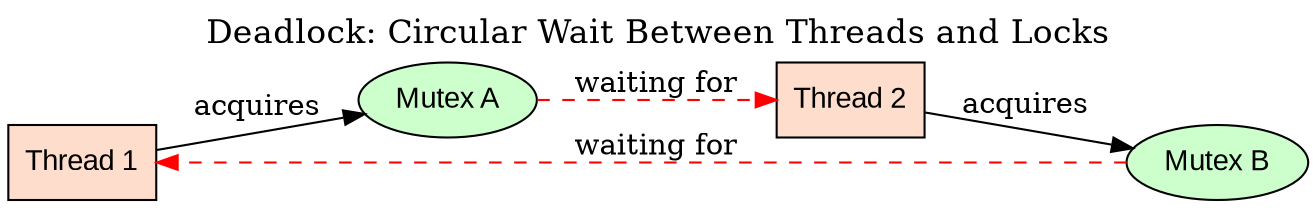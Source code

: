 digraph Deadlock {
    rankdir=LR;
    node [shape=box style=filled fillcolor="#FFDDCC" fontname="Arial"];

    Thread1 [label="Thread 1"];
    Thread2 [label="Thread 2"];
    LockA [label="Mutex A", shape=ellipse, fillcolor="#CCFFCC"];
    LockB [label="Mutex B", shape=ellipse, fillcolor="#CCFFCC"];

    Thread1 -> LockA [label="acquires"];
    Thread2 -> LockB [label="acquires"];

    LockB -> Thread1 [label="waiting for", style=dashed, color=red];
    LockA -> Thread2 [label="waiting for", style=dashed, color=red];

    label = "Deadlock: Circular Wait Between Threads and Locks";
    labelloc = top;
    fontsize = 16;
}